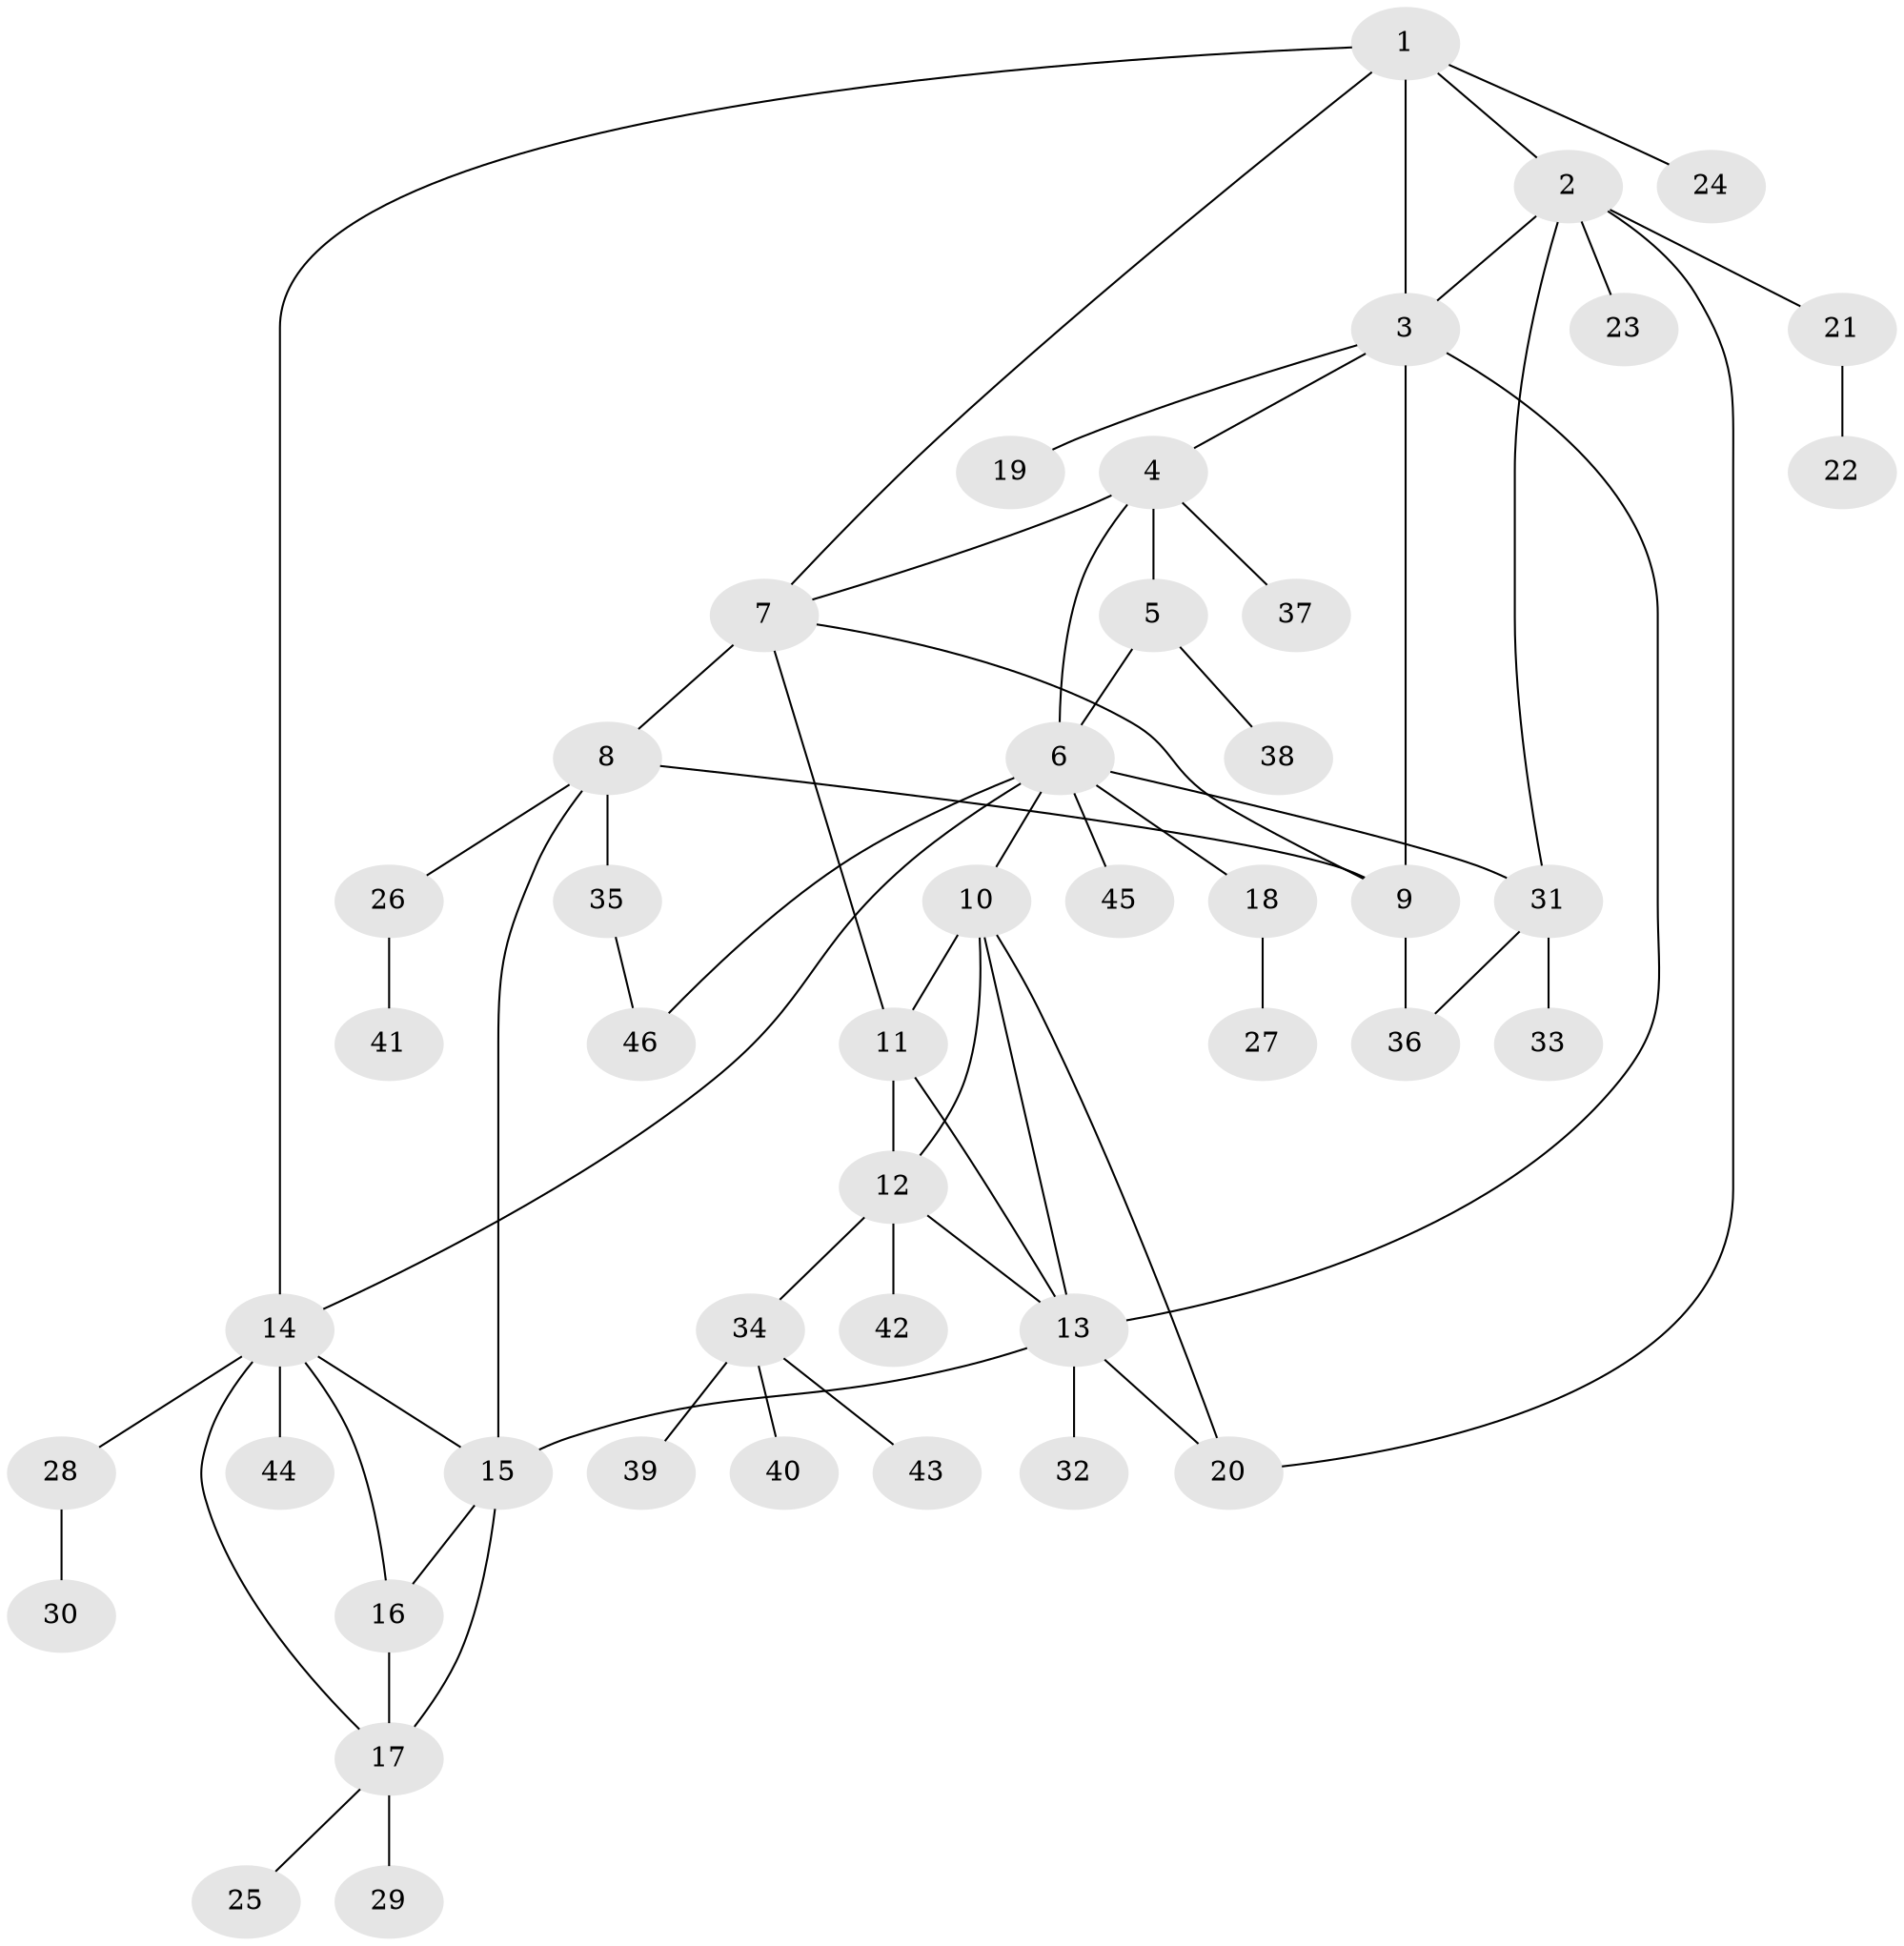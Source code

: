 // original degree distribution, {4: 0.043478260869565216, 10: 0.03260869565217391, 9: 0.03260869565217391, 7: 0.021739130434782608, 3: 0.08695652173913043, 6: 0.03260869565217391, 5: 0.03260869565217391, 8: 0.021739130434782608, 2: 0.13043478260869565, 1: 0.5652173913043478}
// Generated by graph-tools (version 1.1) at 2025/37/03/09/25 02:37:34]
// undirected, 46 vertices, 66 edges
graph export_dot {
graph [start="1"]
  node [color=gray90,style=filled];
  1;
  2;
  3;
  4;
  5;
  6;
  7;
  8;
  9;
  10;
  11;
  12;
  13;
  14;
  15;
  16;
  17;
  18;
  19;
  20;
  21;
  22;
  23;
  24;
  25;
  26;
  27;
  28;
  29;
  30;
  31;
  32;
  33;
  34;
  35;
  36;
  37;
  38;
  39;
  40;
  41;
  42;
  43;
  44;
  45;
  46;
  1 -- 2 [weight=2.0];
  1 -- 3 [weight=3.0];
  1 -- 7 [weight=1.0];
  1 -- 14 [weight=1.0];
  1 -- 24 [weight=1.0];
  2 -- 3 [weight=1.0];
  2 -- 20 [weight=1.0];
  2 -- 21 [weight=1.0];
  2 -- 23 [weight=3.0];
  2 -- 31 [weight=1.0];
  3 -- 4 [weight=1.0];
  3 -- 9 [weight=1.0];
  3 -- 13 [weight=1.0];
  3 -- 19 [weight=1.0];
  4 -- 5 [weight=2.0];
  4 -- 6 [weight=1.0];
  4 -- 7 [weight=1.0];
  4 -- 37 [weight=1.0];
  5 -- 6 [weight=2.0];
  5 -- 38 [weight=1.0];
  6 -- 10 [weight=1.0];
  6 -- 14 [weight=1.0];
  6 -- 18 [weight=1.0];
  6 -- 31 [weight=1.0];
  6 -- 45 [weight=1.0];
  6 -- 46 [weight=1.0];
  7 -- 8 [weight=2.0];
  7 -- 9 [weight=1.0];
  7 -- 11 [weight=1.0];
  8 -- 9 [weight=2.0];
  8 -- 15 [weight=1.0];
  8 -- 26 [weight=1.0];
  8 -- 35 [weight=1.0];
  9 -- 36 [weight=4.0];
  10 -- 11 [weight=2.0];
  10 -- 12 [weight=1.0];
  10 -- 13 [weight=1.0];
  10 -- 20 [weight=1.0];
  11 -- 12 [weight=1.0];
  11 -- 13 [weight=1.0];
  12 -- 13 [weight=1.0];
  12 -- 34 [weight=1.0];
  12 -- 42 [weight=3.0];
  13 -- 15 [weight=1.0];
  13 -- 20 [weight=1.0];
  13 -- 32 [weight=3.0];
  14 -- 15 [weight=1.0];
  14 -- 16 [weight=1.0];
  14 -- 17 [weight=1.0];
  14 -- 28 [weight=1.0];
  14 -- 44 [weight=1.0];
  15 -- 16 [weight=1.0];
  15 -- 17 [weight=1.0];
  16 -- 17 [weight=1.0];
  17 -- 25 [weight=1.0];
  17 -- 29 [weight=4.0];
  18 -- 27 [weight=1.0];
  21 -- 22 [weight=1.0];
  26 -- 41 [weight=1.0];
  28 -- 30 [weight=1.0];
  31 -- 33 [weight=1.0];
  31 -- 36 [weight=1.0];
  34 -- 39 [weight=1.0];
  34 -- 40 [weight=1.0];
  34 -- 43 [weight=1.0];
  35 -- 46 [weight=1.0];
}
